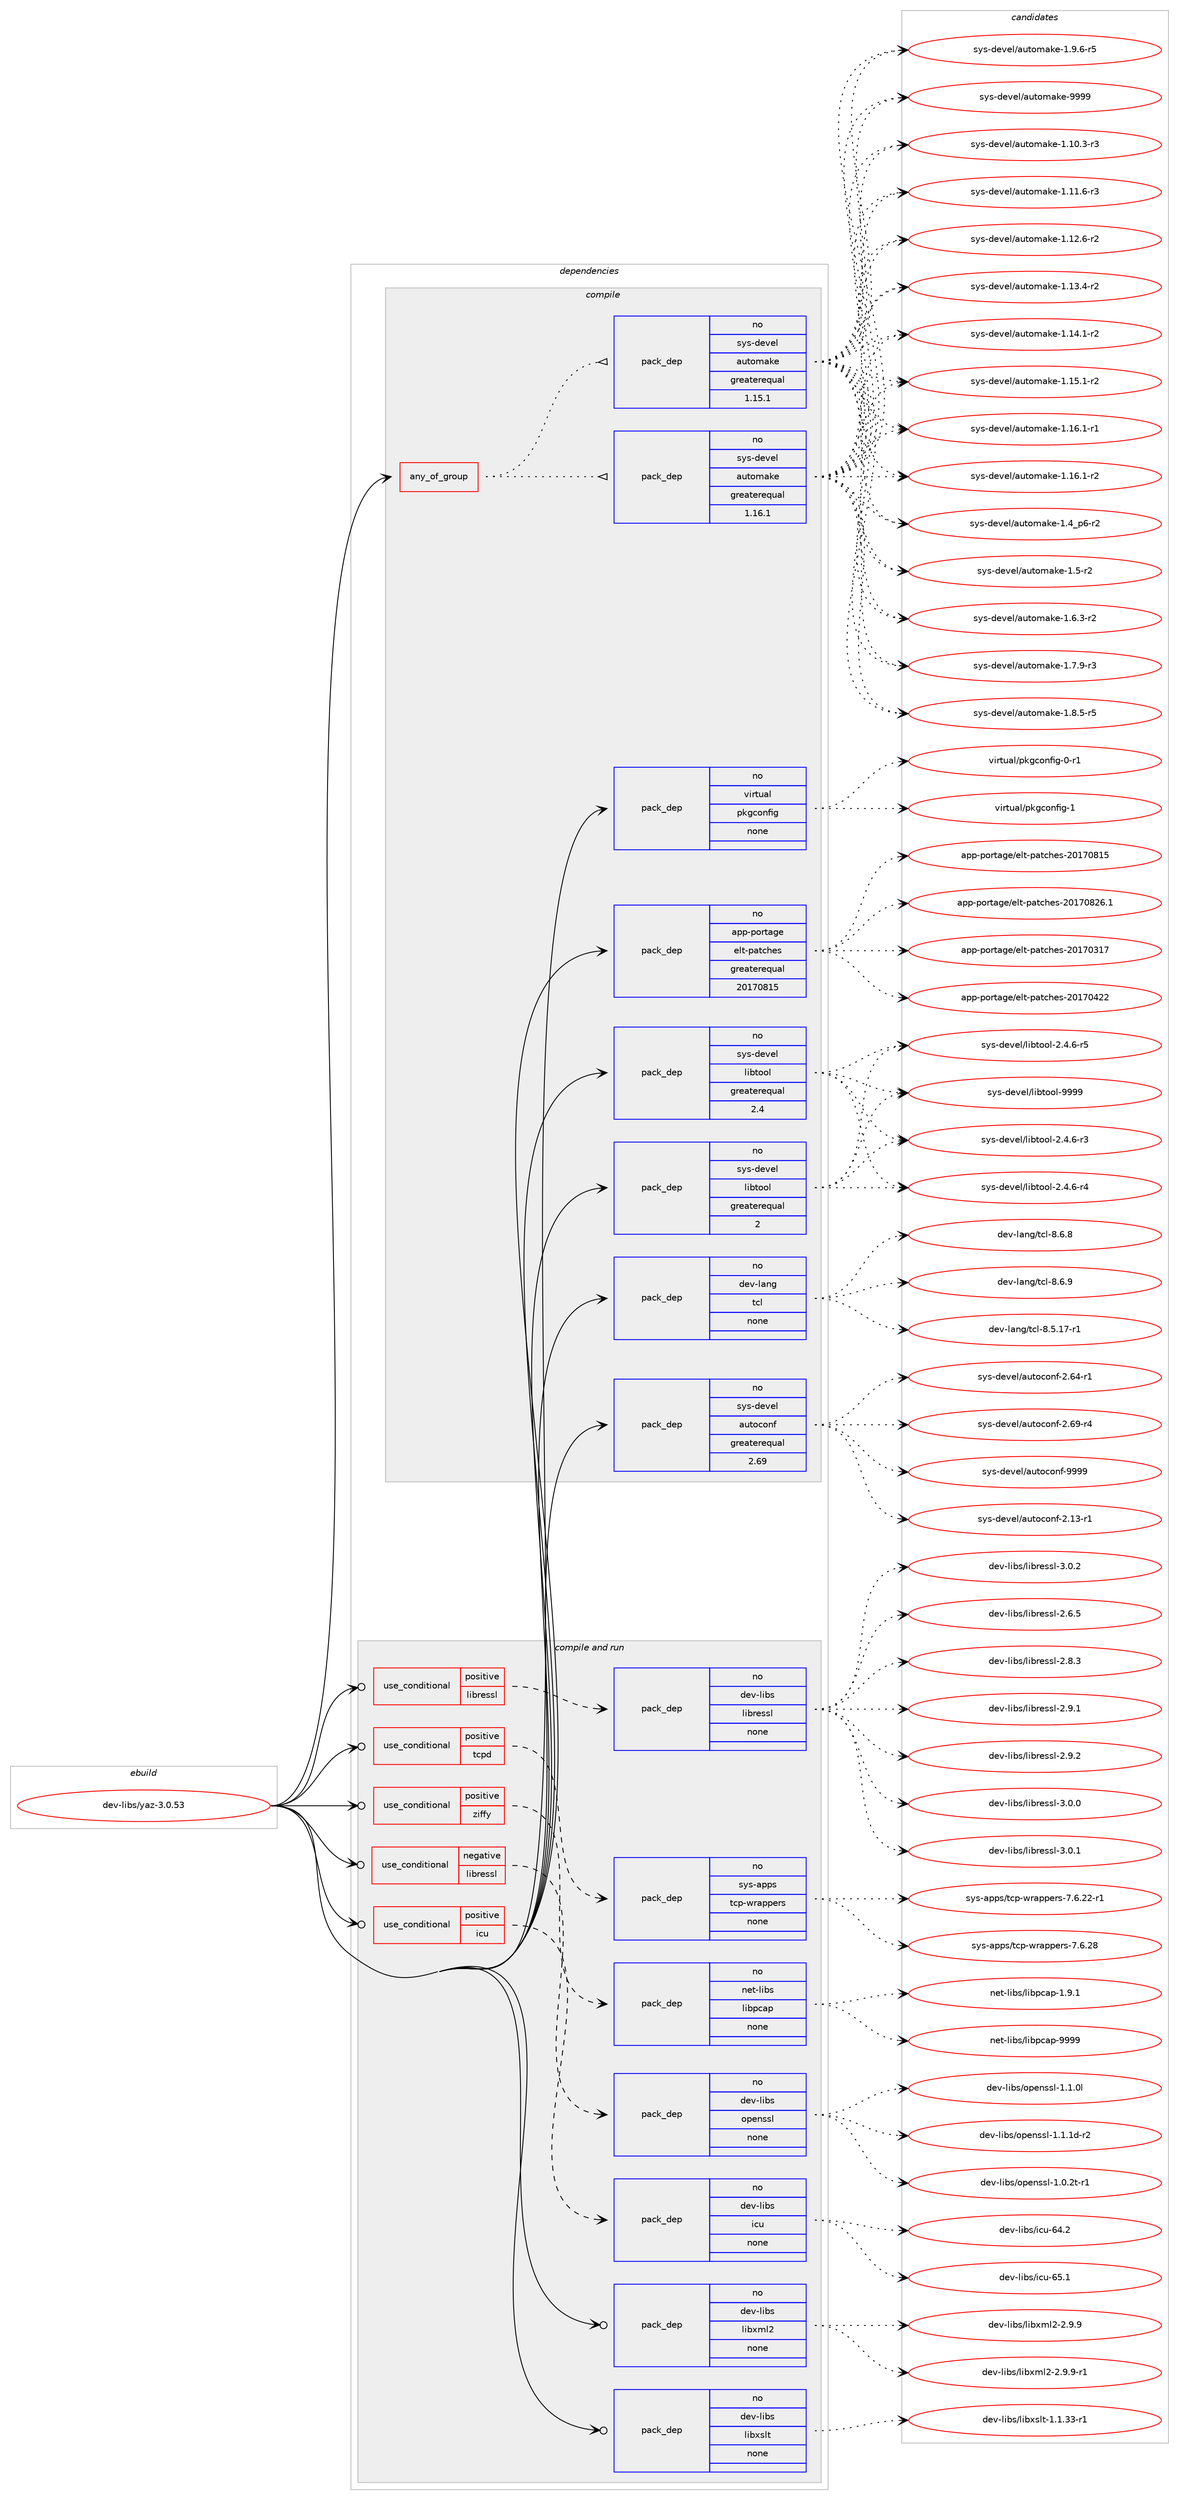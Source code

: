 digraph prolog {

# *************
# Graph options
# *************

newrank=true;
concentrate=true;
compound=true;
graph [rankdir=LR,fontname=Helvetica,fontsize=10,ranksep=1.5];#, ranksep=2.5, nodesep=0.2];
edge  [arrowhead=vee];
node  [fontname=Helvetica,fontsize=10];

# **********
# The ebuild
# **********

subgraph cluster_leftcol {
color=gray;
rank=same;
label=<<i>ebuild</i>>;
id [label="dev-libs/yaz-3.0.53", color=red, width=4, href="../dev-libs/yaz-3.0.53.svg"];
}

# ****************
# The dependencies
# ****************

subgraph cluster_midcol {
color=gray;
label=<<i>dependencies</i>>;
subgraph cluster_compile {
fillcolor="#eeeeee";
style=filled;
label=<<i>compile</i>>;
subgraph any11247 {
dependency569970 [label=<<TABLE BORDER="0" CELLBORDER="1" CELLSPACING="0" CELLPADDING="4"><TR><TD CELLPADDING="10">any_of_group</TD></TR></TABLE>>, shape=none, color=red];subgraph pack425506 {
dependency569971 [label=<<TABLE BORDER="0" CELLBORDER="1" CELLSPACING="0" CELLPADDING="4" WIDTH="220"><TR><TD ROWSPAN="6" CELLPADDING="30">pack_dep</TD></TR><TR><TD WIDTH="110">no</TD></TR><TR><TD>sys-devel</TD></TR><TR><TD>automake</TD></TR><TR><TD>greaterequal</TD></TR><TR><TD>1.16.1</TD></TR></TABLE>>, shape=none, color=blue];
}
dependency569970:e -> dependency569971:w [weight=20,style="dotted",arrowhead="oinv"];
subgraph pack425507 {
dependency569972 [label=<<TABLE BORDER="0" CELLBORDER="1" CELLSPACING="0" CELLPADDING="4" WIDTH="220"><TR><TD ROWSPAN="6" CELLPADDING="30">pack_dep</TD></TR><TR><TD WIDTH="110">no</TD></TR><TR><TD>sys-devel</TD></TR><TR><TD>automake</TD></TR><TR><TD>greaterequal</TD></TR><TR><TD>1.15.1</TD></TR></TABLE>>, shape=none, color=blue];
}
dependency569970:e -> dependency569972:w [weight=20,style="dotted",arrowhead="oinv"];
}
id:e -> dependency569970:w [weight=20,style="solid",arrowhead="vee"];
subgraph pack425508 {
dependency569973 [label=<<TABLE BORDER="0" CELLBORDER="1" CELLSPACING="0" CELLPADDING="4" WIDTH="220"><TR><TD ROWSPAN="6" CELLPADDING="30">pack_dep</TD></TR><TR><TD WIDTH="110">no</TD></TR><TR><TD>app-portage</TD></TR><TR><TD>elt-patches</TD></TR><TR><TD>greaterequal</TD></TR><TR><TD>20170815</TD></TR></TABLE>>, shape=none, color=blue];
}
id:e -> dependency569973:w [weight=20,style="solid",arrowhead="vee"];
subgraph pack425509 {
dependency569974 [label=<<TABLE BORDER="0" CELLBORDER="1" CELLSPACING="0" CELLPADDING="4" WIDTH="220"><TR><TD ROWSPAN="6" CELLPADDING="30">pack_dep</TD></TR><TR><TD WIDTH="110">no</TD></TR><TR><TD>dev-lang</TD></TR><TR><TD>tcl</TD></TR><TR><TD>none</TD></TR><TR><TD></TD></TR></TABLE>>, shape=none, color=blue];
}
id:e -> dependency569974:w [weight=20,style="solid",arrowhead="vee"];
subgraph pack425510 {
dependency569975 [label=<<TABLE BORDER="0" CELLBORDER="1" CELLSPACING="0" CELLPADDING="4" WIDTH="220"><TR><TD ROWSPAN="6" CELLPADDING="30">pack_dep</TD></TR><TR><TD WIDTH="110">no</TD></TR><TR><TD>sys-devel</TD></TR><TR><TD>autoconf</TD></TR><TR><TD>greaterequal</TD></TR><TR><TD>2.69</TD></TR></TABLE>>, shape=none, color=blue];
}
id:e -> dependency569975:w [weight=20,style="solid",arrowhead="vee"];
subgraph pack425511 {
dependency569976 [label=<<TABLE BORDER="0" CELLBORDER="1" CELLSPACING="0" CELLPADDING="4" WIDTH="220"><TR><TD ROWSPAN="6" CELLPADDING="30">pack_dep</TD></TR><TR><TD WIDTH="110">no</TD></TR><TR><TD>sys-devel</TD></TR><TR><TD>libtool</TD></TR><TR><TD>greaterequal</TD></TR><TR><TD>2</TD></TR></TABLE>>, shape=none, color=blue];
}
id:e -> dependency569976:w [weight=20,style="solid",arrowhead="vee"];
subgraph pack425512 {
dependency569977 [label=<<TABLE BORDER="0" CELLBORDER="1" CELLSPACING="0" CELLPADDING="4" WIDTH="220"><TR><TD ROWSPAN="6" CELLPADDING="30">pack_dep</TD></TR><TR><TD WIDTH="110">no</TD></TR><TR><TD>sys-devel</TD></TR><TR><TD>libtool</TD></TR><TR><TD>greaterequal</TD></TR><TR><TD>2.4</TD></TR></TABLE>>, shape=none, color=blue];
}
id:e -> dependency569977:w [weight=20,style="solid",arrowhead="vee"];
subgraph pack425513 {
dependency569978 [label=<<TABLE BORDER="0" CELLBORDER="1" CELLSPACING="0" CELLPADDING="4" WIDTH="220"><TR><TD ROWSPAN="6" CELLPADDING="30">pack_dep</TD></TR><TR><TD WIDTH="110">no</TD></TR><TR><TD>virtual</TD></TR><TR><TD>pkgconfig</TD></TR><TR><TD>none</TD></TR><TR><TD></TD></TR></TABLE>>, shape=none, color=blue];
}
id:e -> dependency569978:w [weight=20,style="solid",arrowhead="vee"];
}
subgraph cluster_compileandrun {
fillcolor="#eeeeee";
style=filled;
label=<<i>compile and run</i>>;
subgraph cond132855 {
dependency569979 [label=<<TABLE BORDER="0" CELLBORDER="1" CELLSPACING="0" CELLPADDING="4"><TR><TD ROWSPAN="3" CELLPADDING="10">use_conditional</TD></TR><TR><TD>negative</TD></TR><TR><TD>libressl</TD></TR></TABLE>>, shape=none, color=red];
subgraph pack425514 {
dependency569980 [label=<<TABLE BORDER="0" CELLBORDER="1" CELLSPACING="0" CELLPADDING="4" WIDTH="220"><TR><TD ROWSPAN="6" CELLPADDING="30">pack_dep</TD></TR><TR><TD WIDTH="110">no</TD></TR><TR><TD>dev-libs</TD></TR><TR><TD>openssl</TD></TR><TR><TD>none</TD></TR><TR><TD></TD></TR></TABLE>>, shape=none, color=blue];
}
dependency569979:e -> dependency569980:w [weight=20,style="dashed",arrowhead="vee"];
}
id:e -> dependency569979:w [weight=20,style="solid",arrowhead="odotvee"];
subgraph cond132856 {
dependency569981 [label=<<TABLE BORDER="0" CELLBORDER="1" CELLSPACING="0" CELLPADDING="4"><TR><TD ROWSPAN="3" CELLPADDING="10">use_conditional</TD></TR><TR><TD>positive</TD></TR><TR><TD>icu</TD></TR></TABLE>>, shape=none, color=red];
subgraph pack425515 {
dependency569982 [label=<<TABLE BORDER="0" CELLBORDER="1" CELLSPACING="0" CELLPADDING="4" WIDTH="220"><TR><TD ROWSPAN="6" CELLPADDING="30">pack_dep</TD></TR><TR><TD WIDTH="110">no</TD></TR><TR><TD>dev-libs</TD></TR><TR><TD>icu</TD></TR><TR><TD>none</TD></TR><TR><TD></TD></TR></TABLE>>, shape=none, color=blue];
}
dependency569981:e -> dependency569982:w [weight=20,style="dashed",arrowhead="vee"];
}
id:e -> dependency569981:w [weight=20,style="solid",arrowhead="odotvee"];
subgraph cond132857 {
dependency569983 [label=<<TABLE BORDER="0" CELLBORDER="1" CELLSPACING="0" CELLPADDING="4"><TR><TD ROWSPAN="3" CELLPADDING="10">use_conditional</TD></TR><TR><TD>positive</TD></TR><TR><TD>libressl</TD></TR></TABLE>>, shape=none, color=red];
subgraph pack425516 {
dependency569984 [label=<<TABLE BORDER="0" CELLBORDER="1" CELLSPACING="0" CELLPADDING="4" WIDTH="220"><TR><TD ROWSPAN="6" CELLPADDING="30">pack_dep</TD></TR><TR><TD WIDTH="110">no</TD></TR><TR><TD>dev-libs</TD></TR><TR><TD>libressl</TD></TR><TR><TD>none</TD></TR><TR><TD></TD></TR></TABLE>>, shape=none, color=blue];
}
dependency569983:e -> dependency569984:w [weight=20,style="dashed",arrowhead="vee"];
}
id:e -> dependency569983:w [weight=20,style="solid",arrowhead="odotvee"];
subgraph cond132858 {
dependency569985 [label=<<TABLE BORDER="0" CELLBORDER="1" CELLSPACING="0" CELLPADDING="4"><TR><TD ROWSPAN="3" CELLPADDING="10">use_conditional</TD></TR><TR><TD>positive</TD></TR><TR><TD>tcpd</TD></TR></TABLE>>, shape=none, color=red];
subgraph pack425517 {
dependency569986 [label=<<TABLE BORDER="0" CELLBORDER="1" CELLSPACING="0" CELLPADDING="4" WIDTH="220"><TR><TD ROWSPAN="6" CELLPADDING="30">pack_dep</TD></TR><TR><TD WIDTH="110">no</TD></TR><TR><TD>sys-apps</TD></TR><TR><TD>tcp-wrappers</TD></TR><TR><TD>none</TD></TR><TR><TD></TD></TR></TABLE>>, shape=none, color=blue];
}
dependency569985:e -> dependency569986:w [weight=20,style="dashed",arrowhead="vee"];
}
id:e -> dependency569985:w [weight=20,style="solid",arrowhead="odotvee"];
subgraph cond132859 {
dependency569987 [label=<<TABLE BORDER="0" CELLBORDER="1" CELLSPACING="0" CELLPADDING="4"><TR><TD ROWSPAN="3" CELLPADDING="10">use_conditional</TD></TR><TR><TD>positive</TD></TR><TR><TD>ziffy</TD></TR></TABLE>>, shape=none, color=red];
subgraph pack425518 {
dependency569988 [label=<<TABLE BORDER="0" CELLBORDER="1" CELLSPACING="0" CELLPADDING="4" WIDTH="220"><TR><TD ROWSPAN="6" CELLPADDING="30">pack_dep</TD></TR><TR><TD WIDTH="110">no</TD></TR><TR><TD>net-libs</TD></TR><TR><TD>libpcap</TD></TR><TR><TD>none</TD></TR><TR><TD></TD></TR></TABLE>>, shape=none, color=blue];
}
dependency569987:e -> dependency569988:w [weight=20,style="dashed",arrowhead="vee"];
}
id:e -> dependency569987:w [weight=20,style="solid",arrowhead="odotvee"];
subgraph pack425519 {
dependency569989 [label=<<TABLE BORDER="0" CELLBORDER="1" CELLSPACING="0" CELLPADDING="4" WIDTH="220"><TR><TD ROWSPAN="6" CELLPADDING="30">pack_dep</TD></TR><TR><TD WIDTH="110">no</TD></TR><TR><TD>dev-libs</TD></TR><TR><TD>libxml2</TD></TR><TR><TD>none</TD></TR><TR><TD></TD></TR></TABLE>>, shape=none, color=blue];
}
id:e -> dependency569989:w [weight=20,style="solid",arrowhead="odotvee"];
subgraph pack425520 {
dependency569990 [label=<<TABLE BORDER="0" CELLBORDER="1" CELLSPACING="0" CELLPADDING="4" WIDTH="220"><TR><TD ROWSPAN="6" CELLPADDING="30">pack_dep</TD></TR><TR><TD WIDTH="110">no</TD></TR><TR><TD>dev-libs</TD></TR><TR><TD>libxslt</TD></TR><TR><TD>none</TD></TR><TR><TD></TD></TR></TABLE>>, shape=none, color=blue];
}
id:e -> dependency569990:w [weight=20,style="solid",arrowhead="odotvee"];
}
subgraph cluster_run {
fillcolor="#eeeeee";
style=filled;
label=<<i>run</i>>;
}
}

# **************
# The candidates
# **************

subgraph cluster_choices {
rank=same;
color=gray;
label=<<i>candidates</i>>;

subgraph choice425506 {
color=black;
nodesep=1;
choice11512111545100101118101108479711711611110997107101454946494846514511451 [label="sys-devel/automake-1.10.3-r3", color=red, width=4,href="../sys-devel/automake-1.10.3-r3.svg"];
choice11512111545100101118101108479711711611110997107101454946494946544511451 [label="sys-devel/automake-1.11.6-r3", color=red, width=4,href="../sys-devel/automake-1.11.6-r3.svg"];
choice11512111545100101118101108479711711611110997107101454946495046544511450 [label="sys-devel/automake-1.12.6-r2", color=red, width=4,href="../sys-devel/automake-1.12.6-r2.svg"];
choice11512111545100101118101108479711711611110997107101454946495146524511450 [label="sys-devel/automake-1.13.4-r2", color=red, width=4,href="../sys-devel/automake-1.13.4-r2.svg"];
choice11512111545100101118101108479711711611110997107101454946495246494511450 [label="sys-devel/automake-1.14.1-r2", color=red, width=4,href="../sys-devel/automake-1.14.1-r2.svg"];
choice11512111545100101118101108479711711611110997107101454946495346494511450 [label="sys-devel/automake-1.15.1-r2", color=red, width=4,href="../sys-devel/automake-1.15.1-r2.svg"];
choice11512111545100101118101108479711711611110997107101454946495446494511449 [label="sys-devel/automake-1.16.1-r1", color=red, width=4,href="../sys-devel/automake-1.16.1-r1.svg"];
choice11512111545100101118101108479711711611110997107101454946495446494511450 [label="sys-devel/automake-1.16.1-r2", color=red, width=4,href="../sys-devel/automake-1.16.1-r2.svg"];
choice115121115451001011181011084797117116111109971071014549465295112544511450 [label="sys-devel/automake-1.4_p6-r2", color=red, width=4,href="../sys-devel/automake-1.4_p6-r2.svg"];
choice11512111545100101118101108479711711611110997107101454946534511450 [label="sys-devel/automake-1.5-r2", color=red, width=4,href="../sys-devel/automake-1.5-r2.svg"];
choice115121115451001011181011084797117116111109971071014549465446514511450 [label="sys-devel/automake-1.6.3-r2", color=red, width=4,href="../sys-devel/automake-1.6.3-r2.svg"];
choice115121115451001011181011084797117116111109971071014549465546574511451 [label="sys-devel/automake-1.7.9-r3", color=red, width=4,href="../sys-devel/automake-1.7.9-r3.svg"];
choice115121115451001011181011084797117116111109971071014549465646534511453 [label="sys-devel/automake-1.8.5-r5", color=red, width=4,href="../sys-devel/automake-1.8.5-r5.svg"];
choice115121115451001011181011084797117116111109971071014549465746544511453 [label="sys-devel/automake-1.9.6-r5", color=red, width=4,href="../sys-devel/automake-1.9.6-r5.svg"];
choice115121115451001011181011084797117116111109971071014557575757 [label="sys-devel/automake-9999", color=red, width=4,href="../sys-devel/automake-9999.svg"];
dependency569971:e -> choice11512111545100101118101108479711711611110997107101454946494846514511451:w [style=dotted,weight="100"];
dependency569971:e -> choice11512111545100101118101108479711711611110997107101454946494946544511451:w [style=dotted,weight="100"];
dependency569971:e -> choice11512111545100101118101108479711711611110997107101454946495046544511450:w [style=dotted,weight="100"];
dependency569971:e -> choice11512111545100101118101108479711711611110997107101454946495146524511450:w [style=dotted,weight="100"];
dependency569971:e -> choice11512111545100101118101108479711711611110997107101454946495246494511450:w [style=dotted,weight="100"];
dependency569971:e -> choice11512111545100101118101108479711711611110997107101454946495346494511450:w [style=dotted,weight="100"];
dependency569971:e -> choice11512111545100101118101108479711711611110997107101454946495446494511449:w [style=dotted,weight="100"];
dependency569971:e -> choice11512111545100101118101108479711711611110997107101454946495446494511450:w [style=dotted,weight="100"];
dependency569971:e -> choice115121115451001011181011084797117116111109971071014549465295112544511450:w [style=dotted,weight="100"];
dependency569971:e -> choice11512111545100101118101108479711711611110997107101454946534511450:w [style=dotted,weight="100"];
dependency569971:e -> choice115121115451001011181011084797117116111109971071014549465446514511450:w [style=dotted,weight="100"];
dependency569971:e -> choice115121115451001011181011084797117116111109971071014549465546574511451:w [style=dotted,weight="100"];
dependency569971:e -> choice115121115451001011181011084797117116111109971071014549465646534511453:w [style=dotted,weight="100"];
dependency569971:e -> choice115121115451001011181011084797117116111109971071014549465746544511453:w [style=dotted,weight="100"];
dependency569971:e -> choice115121115451001011181011084797117116111109971071014557575757:w [style=dotted,weight="100"];
}
subgraph choice425507 {
color=black;
nodesep=1;
choice11512111545100101118101108479711711611110997107101454946494846514511451 [label="sys-devel/automake-1.10.3-r3", color=red, width=4,href="../sys-devel/automake-1.10.3-r3.svg"];
choice11512111545100101118101108479711711611110997107101454946494946544511451 [label="sys-devel/automake-1.11.6-r3", color=red, width=4,href="../sys-devel/automake-1.11.6-r3.svg"];
choice11512111545100101118101108479711711611110997107101454946495046544511450 [label="sys-devel/automake-1.12.6-r2", color=red, width=4,href="../sys-devel/automake-1.12.6-r2.svg"];
choice11512111545100101118101108479711711611110997107101454946495146524511450 [label="sys-devel/automake-1.13.4-r2", color=red, width=4,href="../sys-devel/automake-1.13.4-r2.svg"];
choice11512111545100101118101108479711711611110997107101454946495246494511450 [label="sys-devel/automake-1.14.1-r2", color=red, width=4,href="../sys-devel/automake-1.14.1-r2.svg"];
choice11512111545100101118101108479711711611110997107101454946495346494511450 [label="sys-devel/automake-1.15.1-r2", color=red, width=4,href="../sys-devel/automake-1.15.1-r2.svg"];
choice11512111545100101118101108479711711611110997107101454946495446494511449 [label="sys-devel/automake-1.16.1-r1", color=red, width=4,href="../sys-devel/automake-1.16.1-r1.svg"];
choice11512111545100101118101108479711711611110997107101454946495446494511450 [label="sys-devel/automake-1.16.1-r2", color=red, width=4,href="../sys-devel/automake-1.16.1-r2.svg"];
choice115121115451001011181011084797117116111109971071014549465295112544511450 [label="sys-devel/automake-1.4_p6-r2", color=red, width=4,href="../sys-devel/automake-1.4_p6-r2.svg"];
choice11512111545100101118101108479711711611110997107101454946534511450 [label="sys-devel/automake-1.5-r2", color=red, width=4,href="../sys-devel/automake-1.5-r2.svg"];
choice115121115451001011181011084797117116111109971071014549465446514511450 [label="sys-devel/automake-1.6.3-r2", color=red, width=4,href="../sys-devel/automake-1.6.3-r2.svg"];
choice115121115451001011181011084797117116111109971071014549465546574511451 [label="sys-devel/automake-1.7.9-r3", color=red, width=4,href="../sys-devel/automake-1.7.9-r3.svg"];
choice115121115451001011181011084797117116111109971071014549465646534511453 [label="sys-devel/automake-1.8.5-r5", color=red, width=4,href="../sys-devel/automake-1.8.5-r5.svg"];
choice115121115451001011181011084797117116111109971071014549465746544511453 [label="sys-devel/automake-1.9.6-r5", color=red, width=4,href="../sys-devel/automake-1.9.6-r5.svg"];
choice115121115451001011181011084797117116111109971071014557575757 [label="sys-devel/automake-9999", color=red, width=4,href="../sys-devel/automake-9999.svg"];
dependency569972:e -> choice11512111545100101118101108479711711611110997107101454946494846514511451:w [style=dotted,weight="100"];
dependency569972:e -> choice11512111545100101118101108479711711611110997107101454946494946544511451:w [style=dotted,weight="100"];
dependency569972:e -> choice11512111545100101118101108479711711611110997107101454946495046544511450:w [style=dotted,weight="100"];
dependency569972:e -> choice11512111545100101118101108479711711611110997107101454946495146524511450:w [style=dotted,weight="100"];
dependency569972:e -> choice11512111545100101118101108479711711611110997107101454946495246494511450:w [style=dotted,weight="100"];
dependency569972:e -> choice11512111545100101118101108479711711611110997107101454946495346494511450:w [style=dotted,weight="100"];
dependency569972:e -> choice11512111545100101118101108479711711611110997107101454946495446494511449:w [style=dotted,weight="100"];
dependency569972:e -> choice11512111545100101118101108479711711611110997107101454946495446494511450:w [style=dotted,weight="100"];
dependency569972:e -> choice115121115451001011181011084797117116111109971071014549465295112544511450:w [style=dotted,weight="100"];
dependency569972:e -> choice11512111545100101118101108479711711611110997107101454946534511450:w [style=dotted,weight="100"];
dependency569972:e -> choice115121115451001011181011084797117116111109971071014549465446514511450:w [style=dotted,weight="100"];
dependency569972:e -> choice115121115451001011181011084797117116111109971071014549465546574511451:w [style=dotted,weight="100"];
dependency569972:e -> choice115121115451001011181011084797117116111109971071014549465646534511453:w [style=dotted,weight="100"];
dependency569972:e -> choice115121115451001011181011084797117116111109971071014549465746544511453:w [style=dotted,weight="100"];
dependency569972:e -> choice115121115451001011181011084797117116111109971071014557575757:w [style=dotted,weight="100"];
}
subgraph choice425508 {
color=black;
nodesep=1;
choice97112112451121111141169710310147101108116451129711699104101115455048495548514955 [label="app-portage/elt-patches-20170317", color=red, width=4,href="../app-portage/elt-patches-20170317.svg"];
choice97112112451121111141169710310147101108116451129711699104101115455048495548525050 [label="app-portage/elt-patches-20170422", color=red, width=4,href="../app-portage/elt-patches-20170422.svg"];
choice97112112451121111141169710310147101108116451129711699104101115455048495548564953 [label="app-portage/elt-patches-20170815", color=red, width=4,href="../app-portage/elt-patches-20170815.svg"];
choice971121124511211111411697103101471011081164511297116991041011154550484955485650544649 [label="app-portage/elt-patches-20170826.1", color=red, width=4,href="../app-portage/elt-patches-20170826.1.svg"];
dependency569973:e -> choice97112112451121111141169710310147101108116451129711699104101115455048495548514955:w [style=dotted,weight="100"];
dependency569973:e -> choice97112112451121111141169710310147101108116451129711699104101115455048495548525050:w [style=dotted,weight="100"];
dependency569973:e -> choice97112112451121111141169710310147101108116451129711699104101115455048495548564953:w [style=dotted,weight="100"];
dependency569973:e -> choice971121124511211111411697103101471011081164511297116991041011154550484955485650544649:w [style=dotted,weight="100"];
}
subgraph choice425509 {
color=black;
nodesep=1;
choice10010111845108971101034711699108455646534649554511449 [label="dev-lang/tcl-8.5.17-r1", color=red, width=4,href="../dev-lang/tcl-8.5.17-r1.svg"];
choice10010111845108971101034711699108455646544656 [label="dev-lang/tcl-8.6.8", color=red, width=4,href="../dev-lang/tcl-8.6.8.svg"];
choice10010111845108971101034711699108455646544657 [label="dev-lang/tcl-8.6.9", color=red, width=4,href="../dev-lang/tcl-8.6.9.svg"];
dependency569974:e -> choice10010111845108971101034711699108455646534649554511449:w [style=dotted,weight="100"];
dependency569974:e -> choice10010111845108971101034711699108455646544656:w [style=dotted,weight="100"];
dependency569974:e -> choice10010111845108971101034711699108455646544657:w [style=dotted,weight="100"];
}
subgraph choice425510 {
color=black;
nodesep=1;
choice1151211154510010111810110847971171161119911111010245504649514511449 [label="sys-devel/autoconf-2.13-r1", color=red, width=4,href="../sys-devel/autoconf-2.13-r1.svg"];
choice1151211154510010111810110847971171161119911111010245504654524511449 [label="sys-devel/autoconf-2.64-r1", color=red, width=4,href="../sys-devel/autoconf-2.64-r1.svg"];
choice1151211154510010111810110847971171161119911111010245504654574511452 [label="sys-devel/autoconf-2.69-r4", color=red, width=4,href="../sys-devel/autoconf-2.69-r4.svg"];
choice115121115451001011181011084797117116111991111101024557575757 [label="sys-devel/autoconf-9999", color=red, width=4,href="../sys-devel/autoconf-9999.svg"];
dependency569975:e -> choice1151211154510010111810110847971171161119911111010245504649514511449:w [style=dotted,weight="100"];
dependency569975:e -> choice1151211154510010111810110847971171161119911111010245504654524511449:w [style=dotted,weight="100"];
dependency569975:e -> choice1151211154510010111810110847971171161119911111010245504654574511452:w [style=dotted,weight="100"];
dependency569975:e -> choice115121115451001011181011084797117116111991111101024557575757:w [style=dotted,weight="100"];
}
subgraph choice425511 {
color=black;
nodesep=1;
choice1151211154510010111810110847108105981161111111084550465246544511451 [label="sys-devel/libtool-2.4.6-r3", color=red, width=4,href="../sys-devel/libtool-2.4.6-r3.svg"];
choice1151211154510010111810110847108105981161111111084550465246544511452 [label="sys-devel/libtool-2.4.6-r4", color=red, width=4,href="../sys-devel/libtool-2.4.6-r4.svg"];
choice1151211154510010111810110847108105981161111111084550465246544511453 [label="sys-devel/libtool-2.4.6-r5", color=red, width=4,href="../sys-devel/libtool-2.4.6-r5.svg"];
choice1151211154510010111810110847108105981161111111084557575757 [label="sys-devel/libtool-9999", color=red, width=4,href="../sys-devel/libtool-9999.svg"];
dependency569976:e -> choice1151211154510010111810110847108105981161111111084550465246544511451:w [style=dotted,weight="100"];
dependency569976:e -> choice1151211154510010111810110847108105981161111111084550465246544511452:w [style=dotted,weight="100"];
dependency569976:e -> choice1151211154510010111810110847108105981161111111084550465246544511453:w [style=dotted,weight="100"];
dependency569976:e -> choice1151211154510010111810110847108105981161111111084557575757:w [style=dotted,weight="100"];
}
subgraph choice425512 {
color=black;
nodesep=1;
choice1151211154510010111810110847108105981161111111084550465246544511451 [label="sys-devel/libtool-2.4.6-r3", color=red, width=4,href="../sys-devel/libtool-2.4.6-r3.svg"];
choice1151211154510010111810110847108105981161111111084550465246544511452 [label="sys-devel/libtool-2.4.6-r4", color=red, width=4,href="../sys-devel/libtool-2.4.6-r4.svg"];
choice1151211154510010111810110847108105981161111111084550465246544511453 [label="sys-devel/libtool-2.4.6-r5", color=red, width=4,href="../sys-devel/libtool-2.4.6-r5.svg"];
choice1151211154510010111810110847108105981161111111084557575757 [label="sys-devel/libtool-9999", color=red, width=4,href="../sys-devel/libtool-9999.svg"];
dependency569977:e -> choice1151211154510010111810110847108105981161111111084550465246544511451:w [style=dotted,weight="100"];
dependency569977:e -> choice1151211154510010111810110847108105981161111111084550465246544511452:w [style=dotted,weight="100"];
dependency569977:e -> choice1151211154510010111810110847108105981161111111084550465246544511453:w [style=dotted,weight="100"];
dependency569977:e -> choice1151211154510010111810110847108105981161111111084557575757:w [style=dotted,weight="100"];
}
subgraph choice425513 {
color=black;
nodesep=1;
choice11810511411611797108471121071039911111010210510345484511449 [label="virtual/pkgconfig-0-r1", color=red, width=4,href="../virtual/pkgconfig-0-r1.svg"];
choice1181051141161179710847112107103991111101021051034549 [label="virtual/pkgconfig-1", color=red, width=4,href="../virtual/pkgconfig-1.svg"];
dependency569978:e -> choice11810511411611797108471121071039911111010210510345484511449:w [style=dotted,weight="100"];
dependency569978:e -> choice1181051141161179710847112107103991111101021051034549:w [style=dotted,weight="100"];
}
subgraph choice425514 {
color=black;
nodesep=1;
choice1001011184510810598115471111121011101151151084549464846501164511449 [label="dev-libs/openssl-1.0.2t-r1", color=red, width=4,href="../dev-libs/openssl-1.0.2t-r1.svg"];
choice100101118451081059811547111112101110115115108454946494648108 [label="dev-libs/openssl-1.1.0l", color=red, width=4,href="../dev-libs/openssl-1.1.0l.svg"];
choice1001011184510810598115471111121011101151151084549464946491004511450 [label="dev-libs/openssl-1.1.1d-r2", color=red, width=4,href="../dev-libs/openssl-1.1.1d-r2.svg"];
dependency569980:e -> choice1001011184510810598115471111121011101151151084549464846501164511449:w [style=dotted,weight="100"];
dependency569980:e -> choice100101118451081059811547111112101110115115108454946494648108:w [style=dotted,weight="100"];
dependency569980:e -> choice1001011184510810598115471111121011101151151084549464946491004511450:w [style=dotted,weight="100"];
}
subgraph choice425515 {
color=black;
nodesep=1;
choice100101118451081059811547105991174554524650 [label="dev-libs/icu-64.2", color=red, width=4,href="../dev-libs/icu-64.2.svg"];
choice100101118451081059811547105991174554534649 [label="dev-libs/icu-65.1", color=red, width=4,href="../dev-libs/icu-65.1.svg"];
dependency569982:e -> choice100101118451081059811547105991174554524650:w [style=dotted,weight="100"];
dependency569982:e -> choice100101118451081059811547105991174554534649:w [style=dotted,weight="100"];
}
subgraph choice425516 {
color=black;
nodesep=1;
choice10010111845108105981154710810598114101115115108455046544653 [label="dev-libs/libressl-2.6.5", color=red, width=4,href="../dev-libs/libressl-2.6.5.svg"];
choice10010111845108105981154710810598114101115115108455046564651 [label="dev-libs/libressl-2.8.3", color=red, width=4,href="../dev-libs/libressl-2.8.3.svg"];
choice10010111845108105981154710810598114101115115108455046574649 [label="dev-libs/libressl-2.9.1", color=red, width=4,href="../dev-libs/libressl-2.9.1.svg"];
choice10010111845108105981154710810598114101115115108455046574650 [label="dev-libs/libressl-2.9.2", color=red, width=4,href="../dev-libs/libressl-2.9.2.svg"];
choice10010111845108105981154710810598114101115115108455146484648 [label="dev-libs/libressl-3.0.0", color=red, width=4,href="../dev-libs/libressl-3.0.0.svg"];
choice10010111845108105981154710810598114101115115108455146484649 [label="dev-libs/libressl-3.0.1", color=red, width=4,href="../dev-libs/libressl-3.0.1.svg"];
choice10010111845108105981154710810598114101115115108455146484650 [label="dev-libs/libressl-3.0.2", color=red, width=4,href="../dev-libs/libressl-3.0.2.svg"];
dependency569984:e -> choice10010111845108105981154710810598114101115115108455046544653:w [style=dotted,weight="100"];
dependency569984:e -> choice10010111845108105981154710810598114101115115108455046564651:w [style=dotted,weight="100"];
dependency569984:e -> choice10010111845108105981154710810598114101115115108455046574649:w [style=dotted,weight="100"];
dependency569984:e -> choice10010111845108105981154710810598114101115115108455046574650:w [style=dotted,weight="100"];
dependency569984:e -> choice10010111845108105981154710810598114101115115108455146484648:w [style=dotted,weight="100"];
dependency569984:e -> choice10010111845108105981154710810598114101115115108455146484649:w [style=dotted,weight="100"];
dependency569984:e -> choice10010111845108105981154710810598114101115115108455146484650:w [style=dotted,weight="100"];
}
subgraph choice425517 {
color=black;
nodesep=1;
choice115121115459711211211547116991124511911497112112101114115455546544650504511449 [label="sys-apps/tcp-wrappers-7.6.22-r1", color=red, width=4,href="../sys-apps/tcp-wrappers-7.6.22-r1.svg"];
choice11512111545971121121154711699112451191149711211210111411545554654465056 [label="sys-apps/tcp-wrappers-7.6.28", color=red, width=4,href="../sys-apps/tcp-wrappers-7.6.28.svg"];
dependency569986:e -> choice115121115459711211211547116991124511911497112112101114115455546544650504511449:w [style=dotted,weight="100"];
dependency569986:e -> choice11512111545971121121154711699112451191149711211210111411545554654465056:w [style=dotted,weight="100"];
}
subgraph choice425518 {
color=black;
nodesep=1;
choice110101116451081059811547108105981129997112454946574649 [label="net-libs/libpcap-1.9.1", color=red, width=4,href="../net-libs/libpcap-1.9.1.svg"];
choice1101011164510810598115471081059811299971124557575757 [label="net-libs/libpcap-9999", color=red, width=4,href="../net-libs/libpcap-9999.svg"];
dependency569988:e -> choice110101116451081059811547108105981129997112454946574649:w [style=dotted,weight="100"];
dependency569988:e -> choice1101011164510810598115471081059811299971124557575757:w [style=dotted,weight="100"];
}
subgraph choice425519 {
color=black;
nodesep=1;
choice1001011184510810598115471081059812010910850455046574657 [label="dev-libs/libxml2-2.9.9", color=red, width=4,href="../dev-libs/libxml2-2.9.9.svg"];
choice10010111845108105981154710810598120109108504550465746574511449 [label="dev-libs/libxml2-2.9.9-r1", color=red, width=4,href="../dev-libs/libxml2-2.9.9-r1.svg"];
dependency569989:e -> choice1001011184510810598115471081059812010910850455046574657:w [style=dotted,weight="100"];
dependency569989:e -> choice10010111845108105981154710810598120109108504550465746574511449:w [style=dotted,weight="100"];
}
subgraph choice425520 {
color=black;
nodesep=1;
choice10010111845108105981154710810598120115108116454946494651514511449 [label="dev-libs/libxslt-1.1.33-r1", color=red, width=4,href="../dev-libs/libxslt-1.1.33-r1.svg"];
dependency569990:e -> choice10010111845108105981154710810598120115108116454946494651514511449:w [style=dotted,weight="100"];
}
}

}
